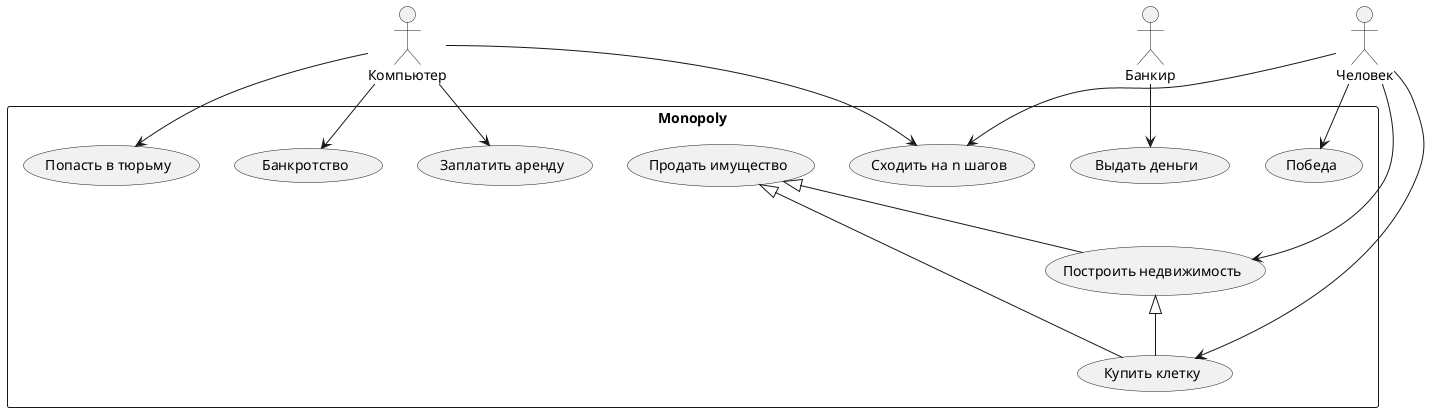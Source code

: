 @startuml
actor Человек as H
actor Компьютер as R
actor Банкир as B


rectangle Monopoly {
usecase "Выдать деньги" as UC0
usecase "Сходить на n шагов" as UC1
usecase "Купить клетку" as UC2
usecase "Попасть в тюрьму" as UC3
usecase "Продать имущество" as UC4
usecase "Заплатить аренду" as UC5
usecase "Построить недвижимость" as UC6
usecase "Победа" as UC7
usecase "Банкротство" as UC8

}

B --> UC0
H --> UC1
H --> UC2
H --> UC6
R --> UC1
R --> UC5
R --> UC3
R --> UC8
H --> UC7
UC6 <|-- UC2 
UC4 <|-- UC2
UC4 <|-- UC6
@enduml